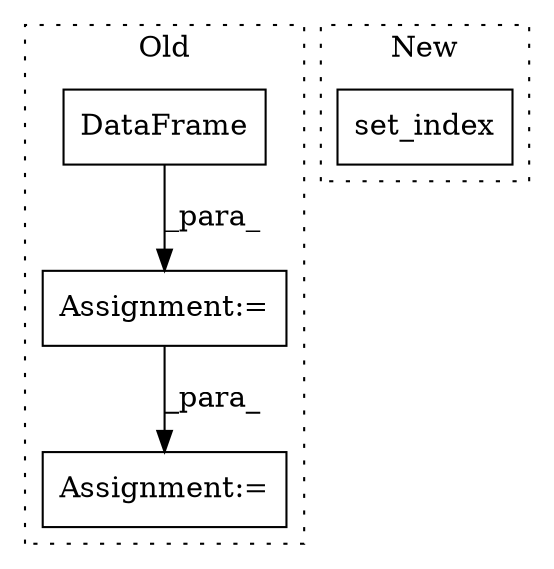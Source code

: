 digraph G {
subgraph cluster0 {
1 [label="DataFrame" a="32" s="6500" l="11" shape="box"];
3 [label="Assignment:=" a="7" s="7048" l="1" shape="box"];
4 [label="Assignment:=" a="7" s="6885" l="1" shape="box"];
label = "Old";
style="dotted";
}
subgraph cluster1 {
2 [label="set_index" a="32" s="6814,6836" l="10,1" shape="box"];
label = "New";
style="dotted";
}
1 -> 4 [label="_para_"];
4 -> 3 [label="_para_"];
}